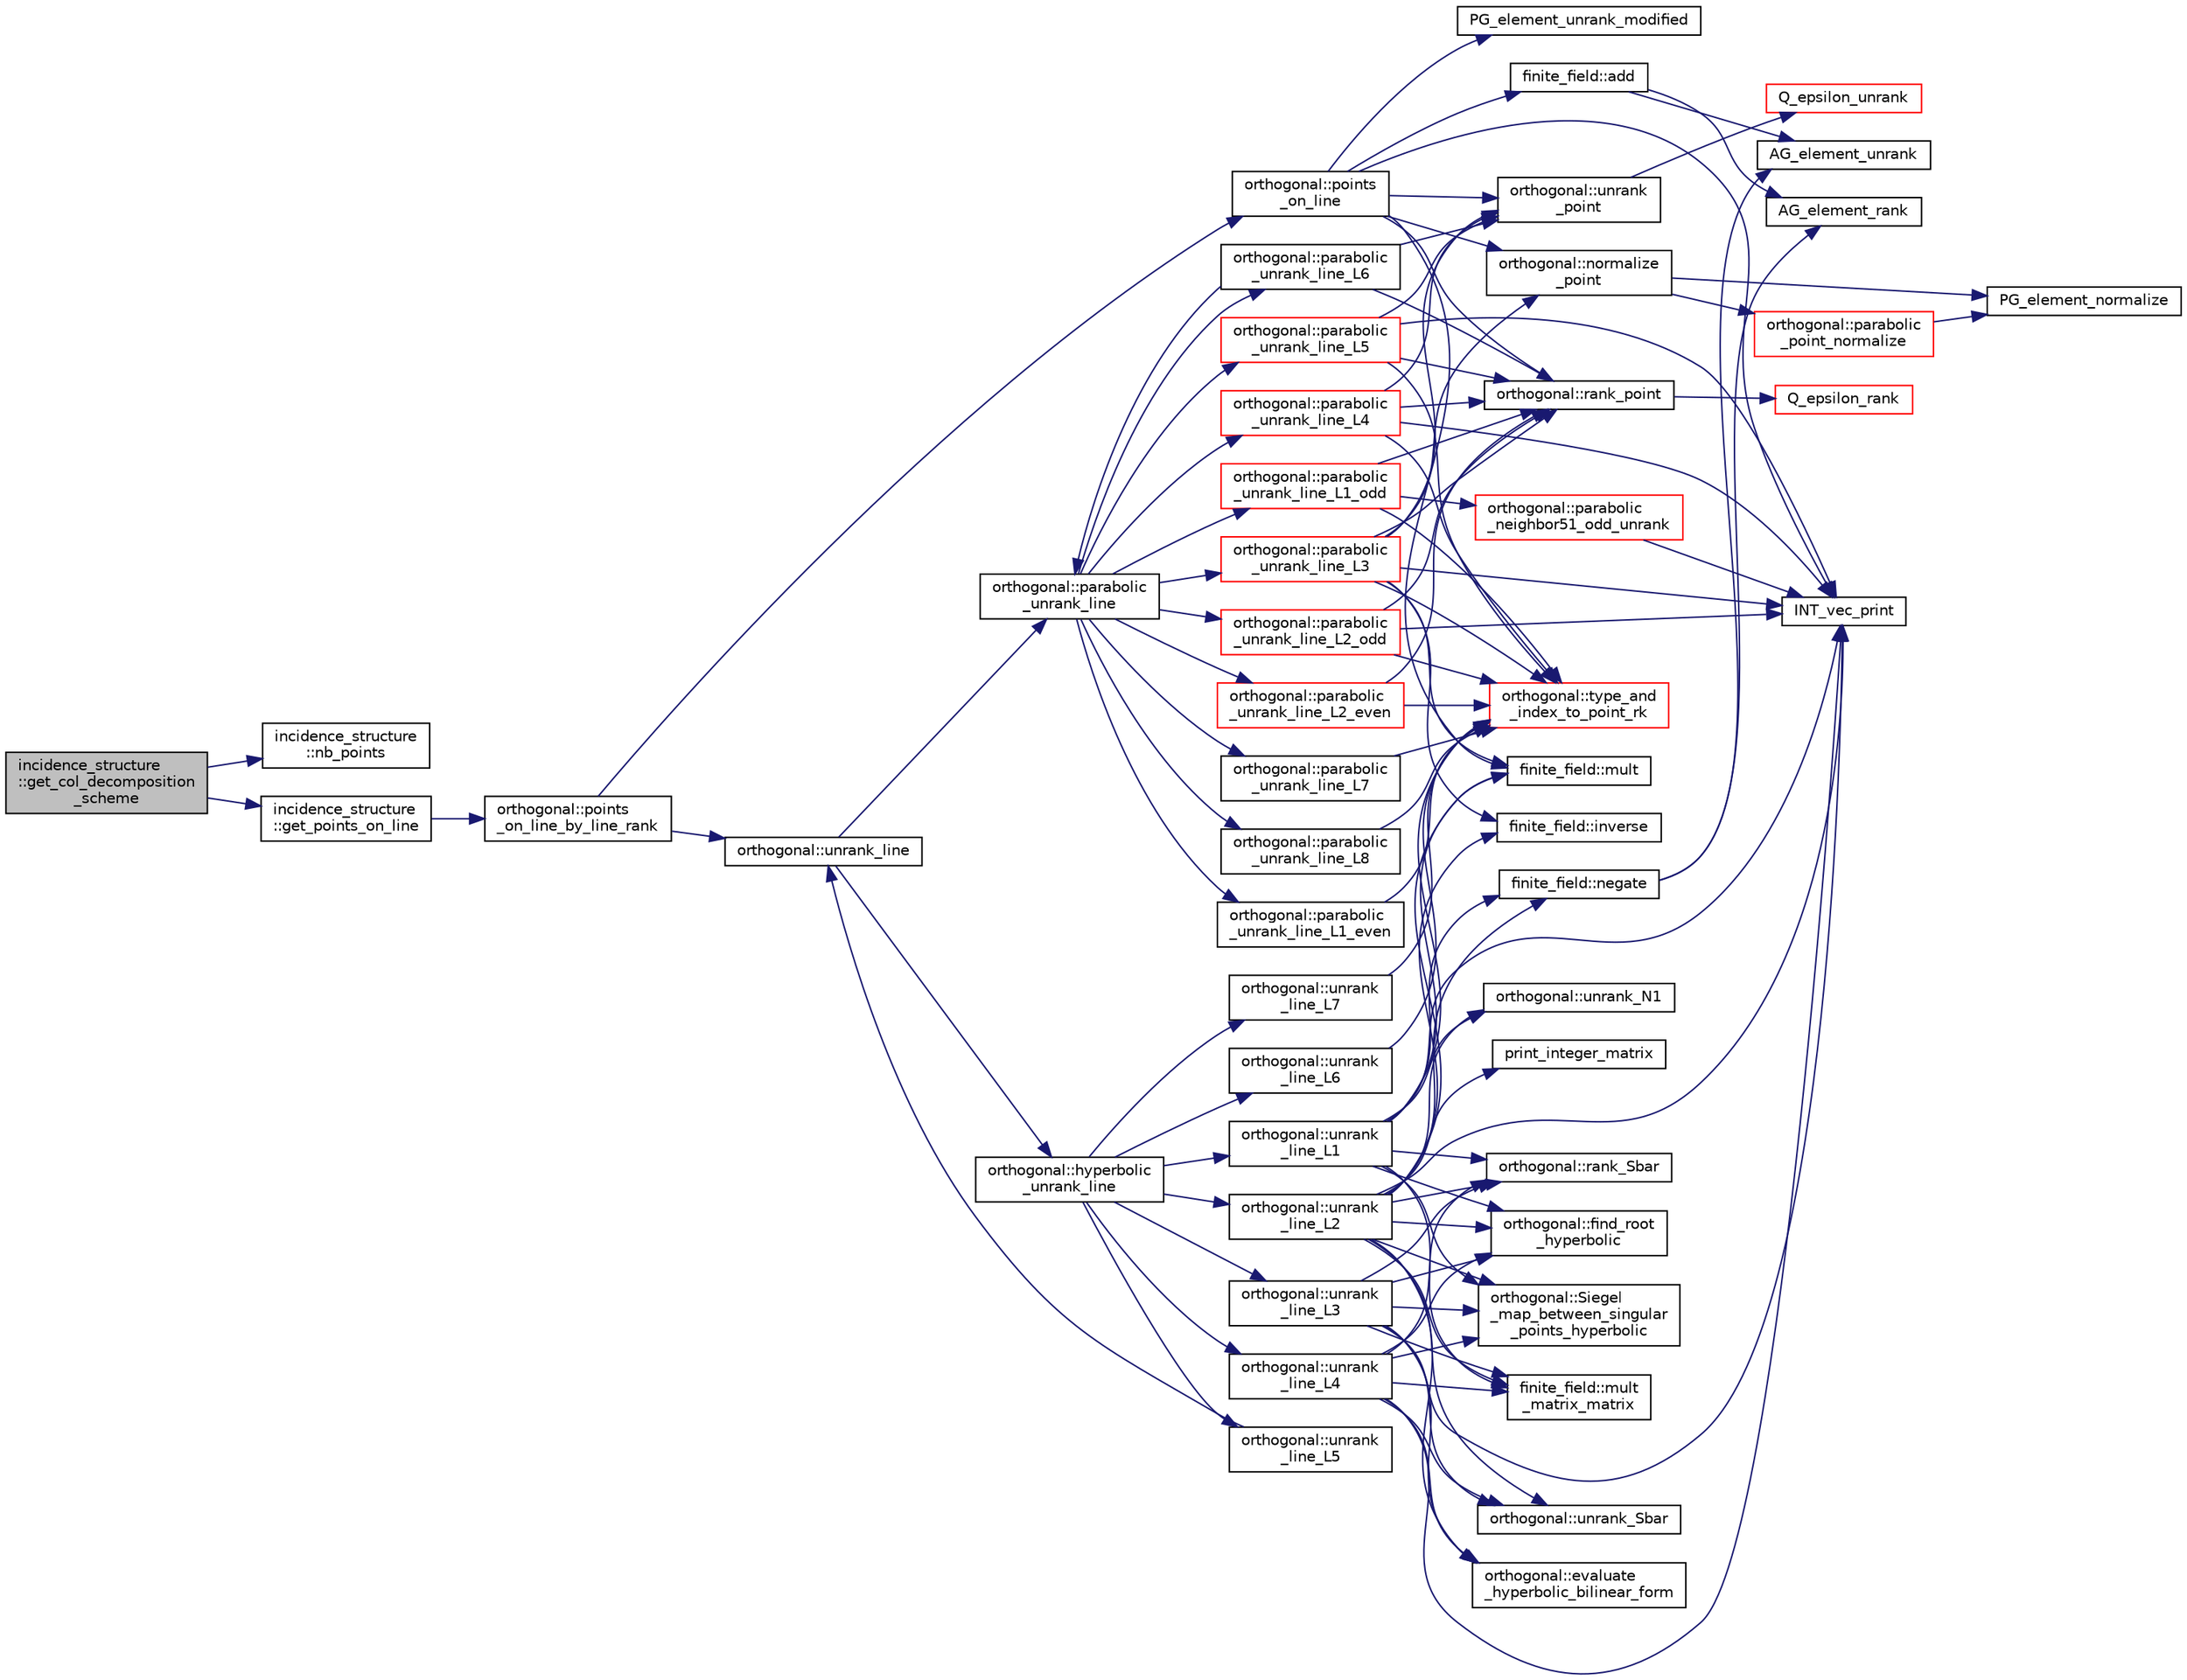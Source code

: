 digraph "incidence_structure::get_col_decomposition_scheme"
{
  edge [fontname="Helvetica",fontsize="10",labelfontname="Helvetica",labelfontsize="10"];
  node [fontname="Helvetica",fontsize="10",shape=record];
  rankdir="LR";
  Node3340 [label="incidence_structure\l::get_col_decomposition\l_scheme",height=0.2,width=0.4,color="black", fillcolor="grey75", style="filled", fontcolor="black"];
  Node3340 -> Node3341 [color="midnightblue",fontsize="10",style="solid",fontname="Helvetica"];
  Node3341 [label="incidence_structure\l::nb_points",height=0.2,width=0.4,color="black", fillcolor="white", style="filled",URL="$da/d8a/classincidence__structure.html#aff5f6bfdc7470e73082ee6faacf0af64"];
  Node3340 -> Node3342 [color="midnightblue",fontsize="10",style="solid",fontname="Helvetica"];
  Node3342 [label="incidence_structure\l::get_points_on_line",height=0.2,width=0.4,color="black", fillcolor="white", style="filled",URL="$da/d8a/classincidence__structure.html#a1baf0d372125123bf55d27dacc720bda"];
  Node3342 -> Node3343 [color="midnightblue",fontsize="10",style="solid",fontname="Helvetica"];
  Node3343 [label="orthogonal::points\l_on_line_by_line_rank",height=0.2,width=0.4,color="black", fillcolor="white", style="filled",URL="$d7/daa/classorthogonal.html#aec3f511b69d0a28340f93d6f904c5daa"];
  Node3343 -> Node3344 [color="midnightblue",fontsize="10",style="solid",fontname="Helvetica"];
  Node3344 [label="orthogonal::unrank_line",height=0.2,width=0.4,color="black", fillcolor="white", style="filled",URL="$d7/daa/classorthogonal.html#a27fec576f6e11b80dd4503fa3cf7611e"];
  Node3344 -> Node3345 [color="midnightblue",fontsize="10",style="solid",fontname="Helvetica"];
  Node3345 [label="orthogonal::hyperbolic\l_unrank_line",height=0.2,width=0.4,color="black", fillcolor="white", style="filled",URL="$d7/daa/classorthogonal.html#a94952194cdcc478feb676e97e2e272f2"];
  Node3345 -> Node3346 [color="midnightblue",fontsize="10",style="solid",fontname="Helvetica"];
  Node3346 [label="orthogonal::unrank\l_line_L1",height=0.2,width=0.4,color="black", fillcolor="white", style="filled",URL="$d7/daa/classorthogonal.html#aca204928ad9c6c2d9e9afe2ea5af6d60"];
  Node3346 -> Node3347 [color="midnightblue",fontsize="10",style="solid",fontname="Helvetica"];
  Node3347 [label="orthogonal::type_and\l_index_to_point_rk",height=0.2,width=0.4,color="red", fillcolor="white", style="filled",URL="$d7/daa/classorthogonal.html#a319ef460cdfe3247d336c3fb482901eb"];
  Node3346 -> Node3398 [color="midnightblue",fontsize="10",style="solid",fontname="Helvetica"];
  Node3398 [label="orthogonal::unrank_N1",height=0.2,width=0.4,color="black", fillcolor="white", style="filled",URL="$d7/daa/classorthogonal.html#ac39ac9cea140f569c2b78ad01310b4b6"];
  Node3346 -> Node3380 [color="midnightblue",fontsize="10",style="solid",fontname="Helvetica"];
  Node3380 [label="INT_vec_print",height=0.2,width=0.4,color="black", fillcolor="white", style="filled",URL="$df/dbf/sajeeb_8_c.html#a79a5901af0b47dd0d694109543c027fe"];
  Node3346 -> Node3402 [color="midnightblue",fontsize="10",style="solid",fontname="Helvetica"];
  Node3402 [label="finite_field::mult",height=0.2,width=0.4,color="black", fillcolor="white", style="filled",URL="$df/d5a/classfinite__field.html#a24fb5917aa6d4d656fd855b7f44a13b0"];
  Node3346 -> Node3410 [color="midnightblue",fontsize="10",style="solid",fontname="Helvetica"];
  Node3410 [label="orthogonal::find_root\l_hyperbolic",height=0.2,width=0.4,color="black", fillcolor="white", style="filled",URL="$d7/daa/classorthogonal.html#a4cb66d7aec283cd032a99cb9b2b9992d"];
  Node3346 -> Node3411 [color="midnightblue",fontsize="10",style="solid",fontname="Helvetica"];
  Node3411 [label="orthogonal::Siegel\l_map_between_singular\l_points_hyperbolic",height=0.2,width=0.4,color="black", fillcolor="white", style="filled",URL="$d7/daa/classorthogonal.html#a5ee80bd3a8fb9799d248ade8fd7b20b3"];
  Node3346 -> Node3412 [color="midnightblue",fontsize="10",style="solid",fontname="Helvetica"];
  Node3412 [label="finite_field::mult\l_matrix_matrix",height=0.2,width=0.4,color="black", fillcolor="white", style="filled",URL="$df/d5a/classfinite__field.html#a5e28706b815838d0ec34de1fa74bc3c4"];
  Node3346 -> Node3408 [color="midnightblue",fontsize="10",style="solid",fontname="Helvetica"];
  Node3408 [label="finite_field::negate",height=0.2,width=0.4,color="black", fillcolor="white", style="filled",URL="$df/d5a/classfinite__field.html#aa9d798298f25d4a9262b5bc5f1733e31"];
  Node3408 -> Node3404 [color="midnightblue",fontsize="10",style="solid",fontname="Helvetica"];
  Node3404 [label="AG_element_unrank",height=0.2,width=0.4,color="black", fillcolor="white", style="filled",URL="$d4/d67/geometry_8h.html#a4a33b86c87b2879b97cfa1327abe2885"];
  Node3408 -> Node3405 [color="midnightblue",fontsize="10",style="solid",fontname="Helvetica"];
  Node3405 [label="AG_element_rank",height=0.2,width=0.4,color="black", fillcolor="white", style="filled",URL="$d4/d67/geometry_8h.html#ab2ac908d07dd8038fd996e26bdc75c17"];
  Node3346 -> Node3413 [color="midnightblue",fontsize="10",style="solid",fontname="Helvetica"];
  Node3413 [label="orthogonal::rank_Sbar",height=0.2,width=0.4,color="black", fillcolor="white", style="filled",URL="$d7/daa/classorthogonal.html#aea0a2cc174275eea357b9a68f277e970"];
  Node3345 -> Node3414 [color="midnightblue",fontsize="10",style="solid",fontname="Helvetica"];
  Node3414 [label="orthogonal::unrank\l_line_L2",height=0.2,width=0.4,color="black", fillcolor="white", style="filled",URL="$d7/daa/classorthogonal.html#abb7883ab6e8726606f8b82094d1181a5"];
  Node3414 -> Node3400 [color="midnightblue",fontsize="10",style="solid",fontname="Helvetica"];
  Node3400 [label="orthogonal::unrank_Sbar",height=0.2,width=0.4,color="black", fillcolor="white", style="filled",URL="$d7/daa/classorthogonal.html#af5dc4e991f79be6bfdce4325648e037a"];
  Node3414 -> Node3380 [color="midnightblue",fontsize="10",style="solid",fontname="Helvetica"];
  Node3414 -> Node3413 [color="midnightblue",fontsize="10",style="solid",fontname="Helvetica"];
  Node3414 -> Node3408 [color="midnightblue",fontsize="10",style="solid",fontname="Helvetica"];
  Node3414 -> Node3402 [color="midnightblue",fontsize="10",style="solid",fontname="Helvetica"];
  Node3414 -> Node3398 [color="midnightblue",fontsize="10",style="solid",fontname="Helvetica"];
  Node3414 -> Node3410 [color="midnightblue",fontsize="10",style="solid",fontname="Helvetica"];
  Node3414 -> Node3411 [color="midnightblue",fontsize="10",style="solid",fontname="Helvetica"];
  Node3414 -> Node3415 [color="midnightblue",fontsize="10",style="solid",fontname="Helvetica"];
  Node3415 [label="print_integer_matrix",height=0.2,width=0.4,color="black", fillcolor="white", style="filled",URL="$d5/db4/io__and__os_8h.html#ab4d187a9b89a64102b971201b789b653"];
  Node3414 -> Node3412 [color="midnightblue",fontsize="10",style="solid",fontname="Helvetica"];
  Node3414 -> Node3416 [color="midnightblue",fontsize="10",style="solid",fontname="Helvetica"];
  Node3416 [label="orthogonal::evaluate\l_hyperbolic_bilinear_form",height=0.2,width=0.4,color="black", fillcolor="white", style="filled",URL="$d7/daa/classorthogonal.html#a839dc01b1c59a23b054ccf70c00cc9c9"];
  Node3414 -> Node3396 [color="midnightblue",fontsize="10",style="solid",fontname="Helvetica"];
  Node3396 [label="finite_field::inverse",height=0.2,width=0.4,color="black", fillcolor="white", style="filled",URL="$df/d5a/classfinite__field.html#a69f2a12c01e70b7ce2d115c5221c9cdd"];
  Node3345 -> Node3417 [color="midnightblue",fontsize="10",style="solid",fontname="Helvetica"];
  Node3417 [label="orthogonal::unrank\l_line_L3",height=0.2,width=0.4,color="black", fillcolor="white", style="filled",URL="$d7/daa/classorthogonal.html#a3546eded4c93131b31df43de26a08991"];
  Node3417 -> Node3400 [color="midnightblue",fontsize="10",style="solid",fontname="Helvetica"];
  Node3417 -> Node3380 [color="midnightblue",fontsize="10",style="solid",fontname="Helvetica"];
  Node3417 -> Node3410 [color="midnightblue",fontsize="10",style="solid",fontname="Helvetica"];
  Node3417 -> Node3411 [color="midnightblue",fontsize="10",style="solid",fontname="Helvetica"];
  Node3417 -> Node3412 [color="midnightblue",fontsize="10",style="solid",fontname="Helvetica"];
  Node3417 -> Node3416 [color="midnightblue",fontsize="10",style="solid",fontname="Helvetica"];
  Node3417 -> Node3413 [color="midnightblue",fontsize="10",style="solid",fontname="Helvetica"];
  Node3345 -> Node3418 [color="midnightblue",fontsize="10",style="solid",fontname="Helvetica"];
  Node3418 [label="orthogonal::unrank\l_line_L4",height=0.2,width=0.4,color="black", fillcolor="white", style="filled",URL="$d7/daa/classorthogonal.html#ab207c36ebccd5b91981d678a56ffd9eb"];
  Node3418 -> Node3400 [color="midnightblue",fontsize="10",style="solid",fontname="Helvetica"];
  Node3418 -> Node3380 [color="midnightblue",fontsize="10",style="solid",fontname="Helvetica"];
  Node3418 -> Node3410 [color="midnightblue",fontsize="10",style="solid",fontname="Helvetica"];
  Node3418 -> Node3411 [color="midnightblue",fontsize="10",style="solid",fontname="Helvetica"];
  Node3418 -> Node3412 [color="midnightblue",fontsize="10",style="solid",fontname="Helvetica"];
  Node3418 -> Node3416 [color="midnightblue",fontsize="10",style="solid",fontname="Helvetica"];
  Node3418 -> Node3413 [color="midnightblue",fontsize="10",style="solid",fontname="Helvetica"];
  Node3345 -> Node3419 [color="midnightblue",fontsize="10",style="solid",fontname="Helvetica"];
  Node3419 [label="orthogonal::unrank\l_line_L5",height=0.2,width=0.4,color="black", fillcolor="white", style="filled",URL="$d7/daa/classorthogonal.html#a64148a40b356447a00d985789ad74c82"];
  Node3419 -> Node3344 [color="midnightblue",fontsize="10",style="solid",fontname="Helvetica"];
  Node3345 -> Node3420 [color="midnightblue",fontsize="10",style="solid",fontname="Helvetica"];
  Node3420 [label="orthogonal::unrank\l_line_L6",height=0.2,width=0.4,color="black", fillcolor="white", style="filled",URL="$d7/daa/classorthogonal.html#a91145776fc4185d7277ddf019064f7ea"];
  Node3420 -> Node3347 [color="midnightblue",fontsize="10",style="solid",fontname="Helvetica"];
  Node3345 -> Node3421 [color="midnightblue",fontsize="10",style="solid",fontname="Helvetica"];
  Node3421 [label="orthogonal::unrank\l_line_L7",height=0.2,width=0.4,color="black", fillcolor="white", style="filled",URL="$d7/daa/classorthogonal.html#a6dbd5481e532a8f7232acded49f5c05e"];
  Node3421 -> Node3347 [color="midnightblue",fontsize="10",style="solid",fontname="Helvetica"];
  Node3344 -> Node3422 [color="midnightblue",fontsize="10",style="solid",fontname="Helvetica"];
  Node3422 [label="orthogonal::parabolic\l_unrank_line",height=0.2,width=0.4,color="black", fillcolor="white", style="filled",URL="$d7/daa/classorthogonal.html#a449cc51a62e11b8699befe951b0f8a4c"];
  Node3422 -> Node3423 [color="midnightblue",fontsize="10",style="solid",fontname="Helvetica"];
  Node3423 [label="orthogonal::parabolic\l_unrank_line_L1_even",height=0.2,width=0.4,color="black", fillcolor="white", style="filled",URL="$d7/daa/classorthogonal.html#a83a57c7023d5a61881d39f00f7717d8b"];
  Node3423 -> Node3347 [color="midnightblue",fontsize="10",style="solid",fontname="Helvetica"];
  Node3422 -> Node3424 [color="midnightblue",fontsize="10",style="solid",fontname="Helvetica"];
  Node3424 [label="orthogonal::parabolic\l_unrank_line_L1_odd",height=0.2,width=0.4,color="red", fillcolor="white", style="filled",URL="$d7/daa/classorthogonal.html#af59966fe1bb32196deaafbe6849fdeb1"];
  Node3424 -> Node3347 [color="midnightblue",fontsize="10",style="solid",fontname="Helvetica"];
  Node3424 -> Node3425 [color="midnightblue",fontsize="10",style="solid",fontname="Helvetica"];
  Node3425 [label="orthogonal::parabolic\l_neighbor51_odd_unrank",height=0.2,width=0.4,color="red", fillcolor="white", style="filled",URL="$d7/daa/classorthogonal.html#a302082ae3d38f0a1bf150f1ac5e46942"];
  Node3425 -> Node3380 [color="midnightblue",fontsize="10",style="solid",fontname="Helvetica"];
  Node3424 -> Node3372 [color="midnightblue",fontsize="10",style="solid",fontname="Helvetica"];
  Node3372 [label="orthogonal::rank_point",height=0.2,width=0.4,color="black", fillcolor="white", style="filled",URL="$d7/daa/classorthogonal.html#adb4f1528590a804b3c011a68c9ebf655"];
  Node3372 -> Node3373 [color="midnightblue",fontsize="10",style="solid",fontname="Helvetica"];
  Node3373 [label="Q_epsilon_rank",height=0.2,width=0.4,color="red", fillcolor="white", style="filled",URL="$d4/d67/geometry_8h.html#a0949e1151174e2988aa697cb31942e97"];
  Node3422 -> Node3451 [color="midnightblue",fontsize="10",style="solid",fontname="Helvetica"];
  Node3451 [label="orthogonal::parabolic\l_unrank_line_L2_even",height=0.2,width=0.4,color="red", fillcolor="white", style="filled",URL="$d7/daa/classorthogonal.html#a57a7ad0d16ea67c0636c9f179eeed5d1"];
  Node3451 -> Node3347 [color="midnightblue",fontsize="10",style="solid",fontname="Helvetica"];
  Node3451 -> Node3372 [color="midnightblue",fontsize="10",style="solid",fontname="Helvetica"];
  Node3422 -> Node3453 [color="midnightblue",fontsize="10",style="solid",fontname="Helvetica"];
  Node3453 [label="orthogonal::parabolic\l_unrank_line_L2_odd",height=0.2,width=0.4,color="red", fillcolor="white", style="filled",URL="$d7/daa/classorthogonal.html#a9ab8a29daee27c60803e2bf5026a9a9e"];
  Node3453 -> Node3347 [color="midnightblue",fontsize="10",style="solid",fontname="Helvetica"];
  Node3453 -> Node3380 [color="midnightblue",fontsize="10",style="solid",fontname="Helvetica"];
  Node3453 -> Node3372 [color="midnightblue",fontsize="10",style="solid",fontname="Helvetica"];
  Node3422 -> Node3455 [color="midnightblue",fontsize="10",style="solid",fontname="Helvetica"];
  Node3455 [label="orthogonal::parabolic\l_unrank_line_L3",height=0.2,width=0.4,color="red", fillcolor="white", style="filled",URL="$d7/daa/classorthogonal.html#ae1edfba289a03ed4d383514c2b0dc4b7"];
  Node3455 -> Node3347 [color="midnightblue",fontsize="10",style="solid",fontname="Helvetica"];
  Node3455 -> Node3350 [color="midnightblue",fontsize="10",style="solid",fontname="Helvetica"];
  Node3350 [label="orthogonal::unrank\l_point",height=0.2,width=0.4,color="black", fillcolor="white", style="filled",URL="$d7/daa/classorthogonal.html#ab655117100f7c66c19817b84ac5ac0a0"];
  Node3350 -> Node3351 [color="midnightblue",fontsize="10",style="solid",fontname="Helvetica"];
  Node3351 [label="Q_epsilon_unrank",height=0.2,width=0.4,color="red", fillcolor="white", style="filled",URL="$d4/d67/geometry_8h.html#af162c4d30d4a6528299e37551c353e7b"];
  Node3455 -> Node3380 [color="midnightblue",fontsize="10",style="solid",fontname="Helvetica"];
  Node3455 -> Node3402 [color="midnightblue",fontsize="10",style="solid",fontname="Helvetica"];
  Node3455 -> Node3396 [color="midnightblue",fontsize="10",style="solid",fontname="Helvetica"];
  Node3455 -> Node3458 [color="midnightblue",fontsize="10",style="solid",fontname="Helvetica"];
  Node3458 [label="orthogonal::normalize\l_point",height=0.2,width=0.4,color="black", fillcolor="white", style="filled",URL="$d7/daa/classorthogonal.html#a1f3776fdc50b810a0a0fcee692fb154f"];
  Node3458 -> Node3384 [color="midnightblue",fontsize="10",style="solid",fontname="Helvetica"];
  Node3384 [label="PG_element_normalize",height=0.2,width=0.4,color="black", fillcolor="white", style="filled",URL="$d4/d67/geometry_8h.html#a5a4c3c1158bad6bab0d786c616bd0996"];
  Node3458 -> Node3459 [color="midnightblue",fontsize="10",style="solid",fontname="Helvetica"];
  Node3459 [label="orthogonal::parabolic\l_point_normalize",height=0.2,width=0.4,color="red", fillcolor="white", style="filled",URL="$d7/daa/classorthogonal.html#a2a705e8d2729a3fa15663084d2bb8ab8"];
  Node3459 -> Node3384 [color="midnightblue",fontsize="10",style="solid",fontname="Helvetica"];
  Node3455 -> Node3372 [color="midnightblue",fontsize="10",style="solid",fontname="Helvetica"];
  Node3422 -> Node3460 [color="midnightblue",fontsize="10",style="solid",fontname="Helvetica"];
  Node3460 [label="orthogonal::parabolic\l_unrank_line_L4",height=0.2,width=0.4,color="red", fillcolor="white", style="filled",URL="$d7/daa/classorthogonal.html#a6a30b6c7f59498ad8c7f2bec7c78d2ff"];
  Node3460 -> Node3347 [color="midnightblue",fontsize="10",style="solid",fontname="Helvetica"];
  Node3460 -> Node3372 [color="midnightblue",fontsize="10",style="solid",fontname="Helvetica"];
  Node3460 -> Node3350 [color="midnightblue",fontsize="10",style="solid",fontname="Helvetica"];
  Node3460 -> Node3380 [color="midnightblue",fontsize="10",style="solid",fontname="Helvetica"];
  Node3422 -> Node3462 [color="midnightblue",fontsize="10",style="solid",fontname="Helvetica"];
  Node3462 [label="orthogonal::parabolic\l_unrank_line_L5",height=0.2,width=0.4,color="red", fillcolor="white", style="filled",URL="$d7/daa/classorthogonal.html#a77831b97ebbbc5d8103c5e7e0edfeb9b"];
  Node3462 -> Node3347 [color="midnightblue",fontsize="10",style="solid",fontname="Helvetica"];
  Node3462 -> Node3372 [color="midnightblue",fontsize="10",style="solid",fontname="Helvetica"];
  Node3462 -> Node3350 [color="midnightblue",fontsize="10",style="solid",fontname="Helvetica"];
  Node3462 -> Node3380 [color="midnightblue",fontsize="10",style="solid",fontname="Helvetica"];
  Node3422 -> Node3464 [color="midnightblue",fontsize="10",style="solid",fontname="Helvetica"];
  Node3464 [label="orthogonal::parabolic\l_unrank_line_L6",height=0.2,width=0.4,color="black", fillcolor="white", style="filled",URL="$d7/daa/classorthogonal.html#a3fecd8b43b3e09d6b35e550850b11d56"];
  Node3464 -> Node3422 [color="midnightblue",fontsize="10",style="solid",fontname="Helvetica"];
  Node3464 -> Node3350 [color="midnightblue",fontsize="10",style="solid",fontname="Helvetica"];
  Node3464 -> Node3372 [color="midnightblue",fontsize="10",style="solid",fontname="Helvetica"];
  Node3422 -> Node3465 [color="midnightblue",fontsize="10",style="solid",fontname="Helvetica"];
  Node3465 [label="orthogonal::parabolic\l_unrank_line_L7",height=0.2,width=0.4,color="black", fillcolor="white", style="filled",URL="$d7/daa/classorthogonal.html#af37feffb93b694bd8b9f5ff5f8bdd4eb"];
  Node3465 -> Node3347 [color="midnightblue",fontsize="10",style="solid",fontname="Helvetica"];
  Node3422 -> Node3466 [color="midnightblue",fontsize="10",style="solid",fontname="Helvetica"];
  Node3466 [label="orthogonal::parabolic\l_unrank_line_L8",height=0.2,width=0.4,color="black", fillcolor="white", style="filled",URL="$d7/daa/classorthogonal.html#a97e23bbc8eb995d6ee0dba00f2b0d34f"];
  Node3466 -> Node3347 [color="midnightblue",fontsize="10",style="solid",fontname="Helvetica"];
  Node3343 -> Node3467 [color="midnightblue",fontsize="10",style="solid",fontname="Helvetica"];
  Node3467 [label="orthogonal::points\l_on_line",height=0.2,width=0.4,color="black", fillcolor="white", style="filled",URL="$d7/daa/classorthogonal.html#afe1cc564902cc557d4d4d2ff85ee6839"];
  Node3467 -> Node3350 [color="midnightblue",fontsize="10",style="solid",fontname="Helvetica"];
  Node3467 -> Node3380 [color="midnightblue",fontsize="10",style="solid",fontname="Helvetica"];
  Node3467 -> Node3468 [color="midnightblue",fontsize="10",style="solid",fontname="Helvetica"];
  Node3468 [label="PG_element_unrank_modified",height=0.2,width=0.4,color="black", fillcolor="white", style="filled",URL="$d4/d67/geometry_8h.html#a83ae9b605d496f6a90345303f6efae64"];
  Node3467 -> Node3402 [color="midnightblue",fontsize="10",style="solid",fontname="Helvetica"];
  Node3467 -> Node3403 [color="midnightblue",fontsize="10",style="solid",fontname="Helvetica"];
  Node3403 [label="finite_field::add",height=0.2,width=0.4,color="black", fillcolor="white", style="filled",URL="$df/d5a/classfinite__field.html#a8f12328a27500f3c7be0c849ebbc9d14"];
  Node3403 -> Node3404 [color="midnightblue",fontsize="10",style="solid",fontname="Helvetica"];
  Node3403 -> Node3405 [color="midnightblue",fontsize="10",style="solid",fontname="Helvetica"];
  Node3467 -> Node3458 [color="midnightblue",fontsize="10",style="solid",fontname="Helvetica"];
  Node3467 -> Node3372 [color="midnightblue",fontsize="10",style="solid",fontname="Helvetica"];
}
